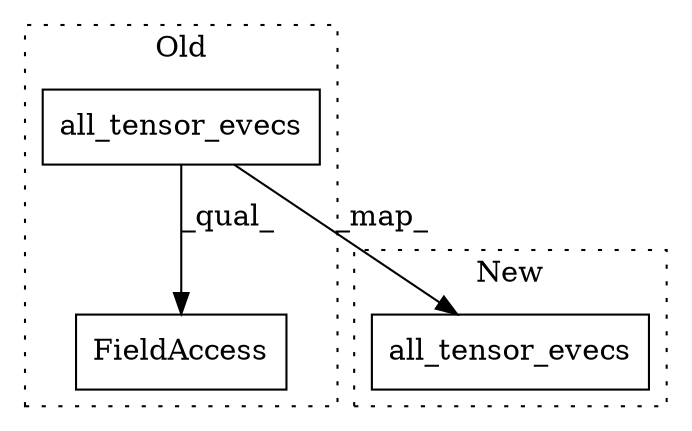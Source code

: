 digraph G {
subgraph cluster0 {
1 [label="all_tensor_evecs" a="32" s="4005,4031" l="17,1" shape="box"];
3 [label="FieldAccess" a="22" s="4005" l="29" shape="box"];
label = "Old";
style="dotted";
}
subgraph cluster1 {
2 [label="all_tensor_evecs" a="32" s="4005,4031" l="17,1" shape="box"];
label = "New";
style="dotted";
}
1 -> 2 [label="_map_"];
1 -> 3 [label="_qual_"];
}